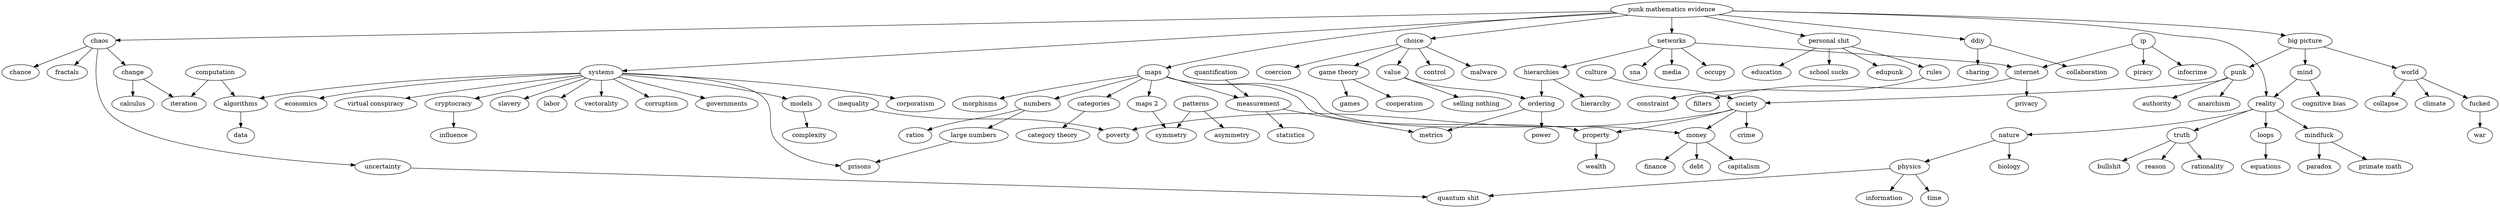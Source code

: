 digraph antioutline {

"punk mathematics evidence" -> "big picture"
  "big picture" -> mind
    mind ->  reality
    mind -> "cognitive bias"
  "big picture" -> world
    world -> fucked
      fucked -> war
    world -> collapse
    world -> climate
  "big picture" -> punk
    punk ->  authority
    punk -> anarchism
    punk -> society
      society ->  property
        property -> wealth
          maps -> property
      culture -> society
      society -> crime
      society -> poverty
      inequality -> poverty
      society ->  money
        money -> capitalism
        money -> finance
        maps -> money
        money -> debt

"punk mathematics evidence" -> "personal shit"
  "personal shit" -> education
  "personal shit" -> "school sucks"
  "personal shit" -> edupunk
  "personal shit" -> rules
    rules -> constraint
"punk mathematics evidence" -> reality
  reality -> truth
    truth -> reason
    truth -> rationality
    truth -> bullshit
  reality -> loops
    loops -> equations
  reality -> mindfuck
    mindfuck -> paradox
    mindfuck -> "primate math"
  reality -> nature
    nature -> physics
      physics -> information
      physics -> time
      physics -> "quantum shit"
    nature ->  biology

"punk mathematics evidence" -> maps
  maps ->  categories
    categories ->  "category theory"
  maps ->  numbers
    numbers ->  "large numbers"
    numbers ->  ratios
  maps -> morphisms
  maps ->  "maps 2"
    "maps 2" ->  symmetry
      patterns -> symmetry
      patterns -> asymmetry
  maps -> measurement
    measurement -> metrics
    quantification -> measurement
    measurement -> statistics
"punk mathematics evidence" -> choice
  choice ->  "game theory"
    "game theory" -> games
    "game theory" -> cooperation
  choice -> value
    value -> ordering
    value -> "selling nothing"
  choice  -> control
  choice -> malware
  choice -> coercion
"punk mathematics evidence" -> chaos
  chaos -> change
    change -> calculus
    change -> iteration
      computation -> iteration
  chaos -> fractals
  chaos -> chance
  chaos -> uncertainty
    uncertainty ->  "quantum shit"
"punk mathematics evidence" -> systems
  systems -> algorithms
    algorithms -> data
    computation -> algorithms
  systems -> vectorality
  systems -> corruption
  systems -> models
    models -> complexity
  systems -> governments
  systems ->  corporatism
  systems -> economics
  systems -> "virtual conspiracy"
  systems -> cryptocracy
    cryptocracy -> influence
  systems -> slavery
  systems -> labor
  systems -> prisons
    "large numbers" -> prisons
"punk mathematics evidence" -> networks
  networks -> occupy
  networks -> sna
  networks -> media
  networks -> hierarchies
    hierarchies -> hierarchy
    hierarchies -> ordering
      ordering -> power
      ordering  -> metrics
  networks -> internet
    internet -> privacy
    internet -> filters
    ip -> internet
    ip -> piracy
    ip -> infocrime
"punk mathematics evidence" -> ddiy
  ddiy -> sharing
  ddiy -> collaboration
}

